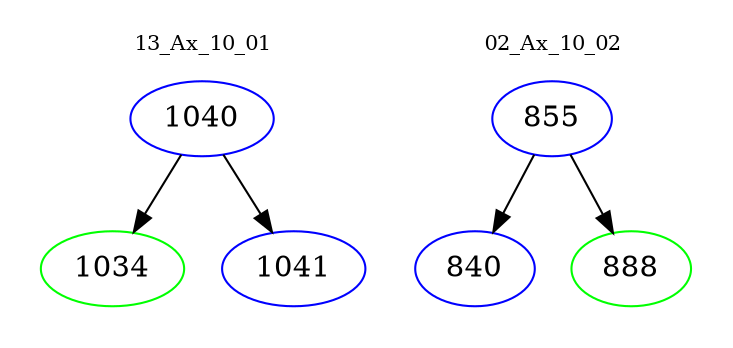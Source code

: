 digraph{
subgraph cluster_0 {
color = white
label = "13_Ax_10_01";
fontsize=10;
T0_1040 [label="1040", color="blue"]
T0_1040 -> T0_1034 [color="black"]
T0_1034 [label="1034", color="green"]
T0_1040 -> T0_1041 [color="black"]
T0_1041 [label="1041", color="blue"]
}
subgraph cluster_1 {
color = white
label = "02_Ax_10_02";
fontsize=10;
T1_855 [label="855", color="blue"]
T1_855 -> T1_840 [color="black"]
T1_840 [label="840", color="blue"]
T1_855 -> T1_888 [color="black"]
T1_888 [label="888", color="green"]
}
}
